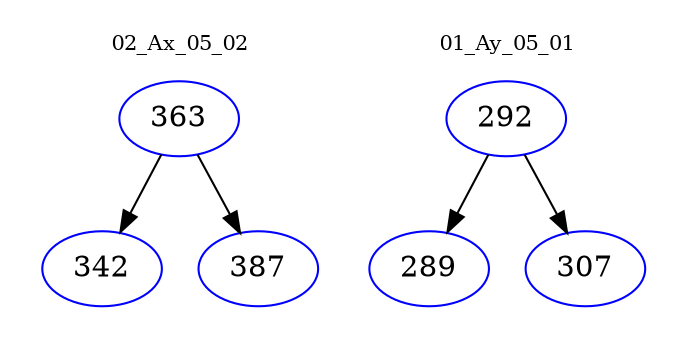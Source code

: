 digraph{
subgraph cluster_0 {
color = white
label = "02_Ax_05_02";
fontsize=10;
T0_363 [label="363", color="blue"]
T0_363 -> T0_342 [color="black"]
T0_342 [label="342", color="blue"]
T0_363 -> T0_387 [color="black"]
T0_387 [label="387", color="blue"]
}
subgraph cluster_1 {
color = white
label = "01_Ay_05_01";
fontsize=10;
T1_292 [label="292", color="blue"]
T1_292 -> T1_289 [color="black"]
T1_289 [label="289", color="blue"]
T1_292 -> T1_307 [color="black"]
T1_307 [label="307", color="blue"]
}
}
